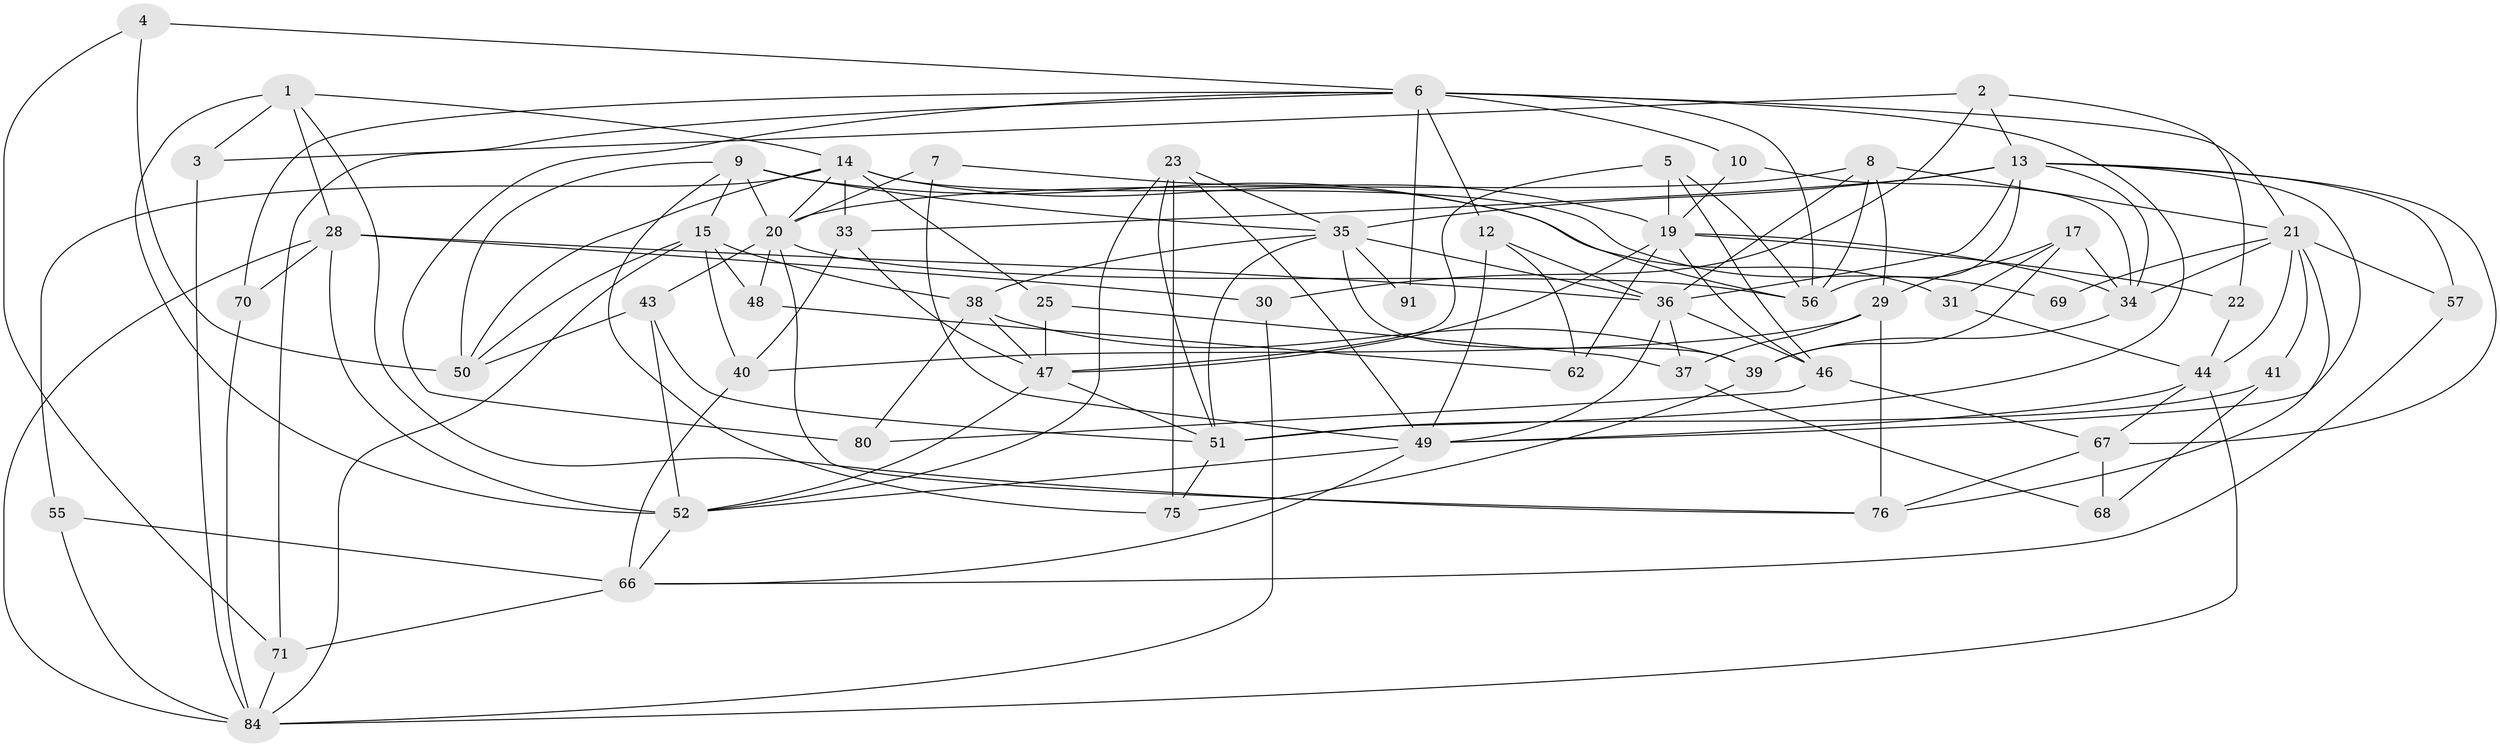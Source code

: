 // original degree distribution, {4: 0.358695652173913, 3: 0.2391304347826087, 2: 0.10869565217391304, 7: 0.03260869565217391, 5: 0.16304347826086957, 6: 0.09782608695652174}
// Generated by graph-tools (version 1.1) at 2025/41/03/06/25 10:41:57]
// undirected, 58 vertices, 144 edges
graph export_dot {
graph [start="1"]
  node [color=gray90,style=filled];
  1 [super="+64"];
  2;
  3;
  4;
  5 [super="+18"];
  6 [super="+16"];
  7;
  8 [super="+24"];
  9 [super="+11"];
  10 [super="+42"];
  12;
  13 [super="+81"];
  14 [super="+61"];
  15 [super="+77"];
  17 [super="+32"];
  19 [super="+27"];
  20 [super="+26"];
  21 [super="+73"];
  22 [super="+45"];
  23 [super="+85"];
  25;
  28 [super="+86"];
  29 [super="+60"];
  30;
  31;
  33;
  34 [super="+54"];
  35 [super="+53"];
  36 [super="+82"];
  37 [super="+89"];
  38;
  39 [super="+72"];
  40;
  41;
  43 [super="+65"];
  44 [super="+63"];
  46 [super="+87"];
  47 [super="+74"];
  48;
  49 [super="+83"];
  50 [super="+58"];
  51 [super="+78"];
  52 [super="+59"];
  55;
  56;
  57;
  62;
  66 [super="+79"];
  67 [super="+88"];
  68;
  69;
  70;
  71;
  75;
  76 [super="+92"];
  80;
  84 [super="+90"];
  91;
  1 -- 52;
  1 -- 14;
  1 -- 76;
  1 -- 3;
  1 -- 28;
  2 -- 3;
  2 -- 13;
  2 -- 22;
  2 -- 30;
  3 -- 84;
  4 -- 6;
  4 -- 71;
  4 -- 50;
  5 -- 47;
  5 -- 56;
  5 -- 19;
  5 -- 46;
  6 -- 56;
  6 -- 71;
  6 -- 12;
  6 -- 21;
  6 -- 80;
  6 -- 70;
  6 -- 91;
  6 -- 10;
  6 -- 51;
  7 -- 19;
  7 -- 49;
  7 -- 20;
  8 -- 56;
  8 -- 36;
  8 -- 29;
  8 -- 20;
  8 -- 21;
  9 -- 75;
  9 -- 20;
  9 -- 50;
  9 -- 35;
  9 -- 15;
  9 -- 31;
  10 -- 34;
  10 -- 19;
  12 -- 62;
  12 -- 49;
  12 -- 36;
  13 -- 34;
  13 -- 33;
  13 -- 49;
  13 -- 57;
  13 -- 67;
  13 -- 56;
  13 -- 36;
  13 -- 35;
  14 -- 55;
  14 -- 33;
  14 -- 56;
  14 -- 25;
  14 -- 50;
  14 -- 69;
  14 -- 20;
  15 -- 84;
  15 -- 38;
  15 -- 40;
  15 -- 48;
  15 -- 50;
  17 -- 29;
  17 -- 34;
  17 -- 39;
  17 -- 31;
  19 -- 62;
  19 -- 22;
  19 -- 34 [weight=2];
  19 -- 46;
  19 -- 47;
  20 -- 48;
  20 -- 56;
  20 -- 76;
  20 -- 43;
  21 -- 44;
  21 -- 57;
  21 -- 69;
  21 -- 34;
  21 -- 41;
  21 -- 76;
  22 -- 44;
  23 -- 52;
  23 -- 51;
  23 -- 49;
  23 -- 75;
  23 -- 35;
  25 -- 47;
  25 -- 37;
  28 -- 70;
  28 -- 30;
  28 -- 84;
  28 -- 52 [weight=2];
  28 -- 36;
  29 -- 37 [weight=3];
  29 -- 76;
  29 -- 40;
  30 -- 84;
  31 -- 44;
  33 -- 40;
  33 -- 47;
  34 -- 39;
  35 -- 51;
  35 -- 39;
  35 -- 36;
  35 -- 38;
  35 -- 91;
  36 -- 37;
  36 -- 49;
  36 -- 46;
  37 -- 68;
  38 -- 47;
  38 -- 39;
  38 -- 80;
  39 -- 75;
  40 -- 66;
  41 -- 68;
  41 -- 51;
  43 -- 52;
  43 -- 51;
  43 -- 50;
  44 -- 67;
  44 -- 49;
  44 -- 84;
  46 -- 80;
  46 -- 67;
  47 -- 51;
  47 -- 52;
  48 -- 62;
  49 -- 52;
  49 -- 66;
  51 -- 75;
  52 -- 66;
  55 -- 66 [weight=2];
  55 -- 84;
  57 -- 66;
  66 -- 71;
  67 -- 68 [weight=2];
  67 -- 76;
  70 -- 84;
  71 -- 84;
}
